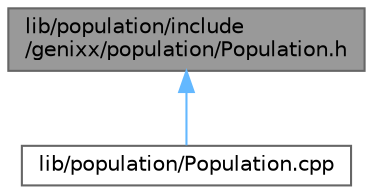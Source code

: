 digraph "lib/population/include/genixx/population/Population.h"
{
 // LATEX_PDF_SIZE
  bgcolor="transparent";
  edge [fontname=Helvetica,fontsize=10,labelfontname=Helvetica,labelfontsize=10];
  node [fontname=Helvetica,fontsize=10,shape=box,height=0.2,width=0.4];
  Node1 [label="lib/population/include\l/genixx/population/Population.h",height=0.2,width=0.4,color="gray40", fillcolor="grey60", style="filled", fontcolor="black",tooltip=" "];
  Node1 -> Node2 [dir="back",color="steelblue1",style="solid"];
  Node2 [label="lib/population/Population.cpp",height=0.2,width=0.4,color="grey40", fillcolor="white", style="filled",URL="$Population_8cpp.html",tooltip=" "];
}
